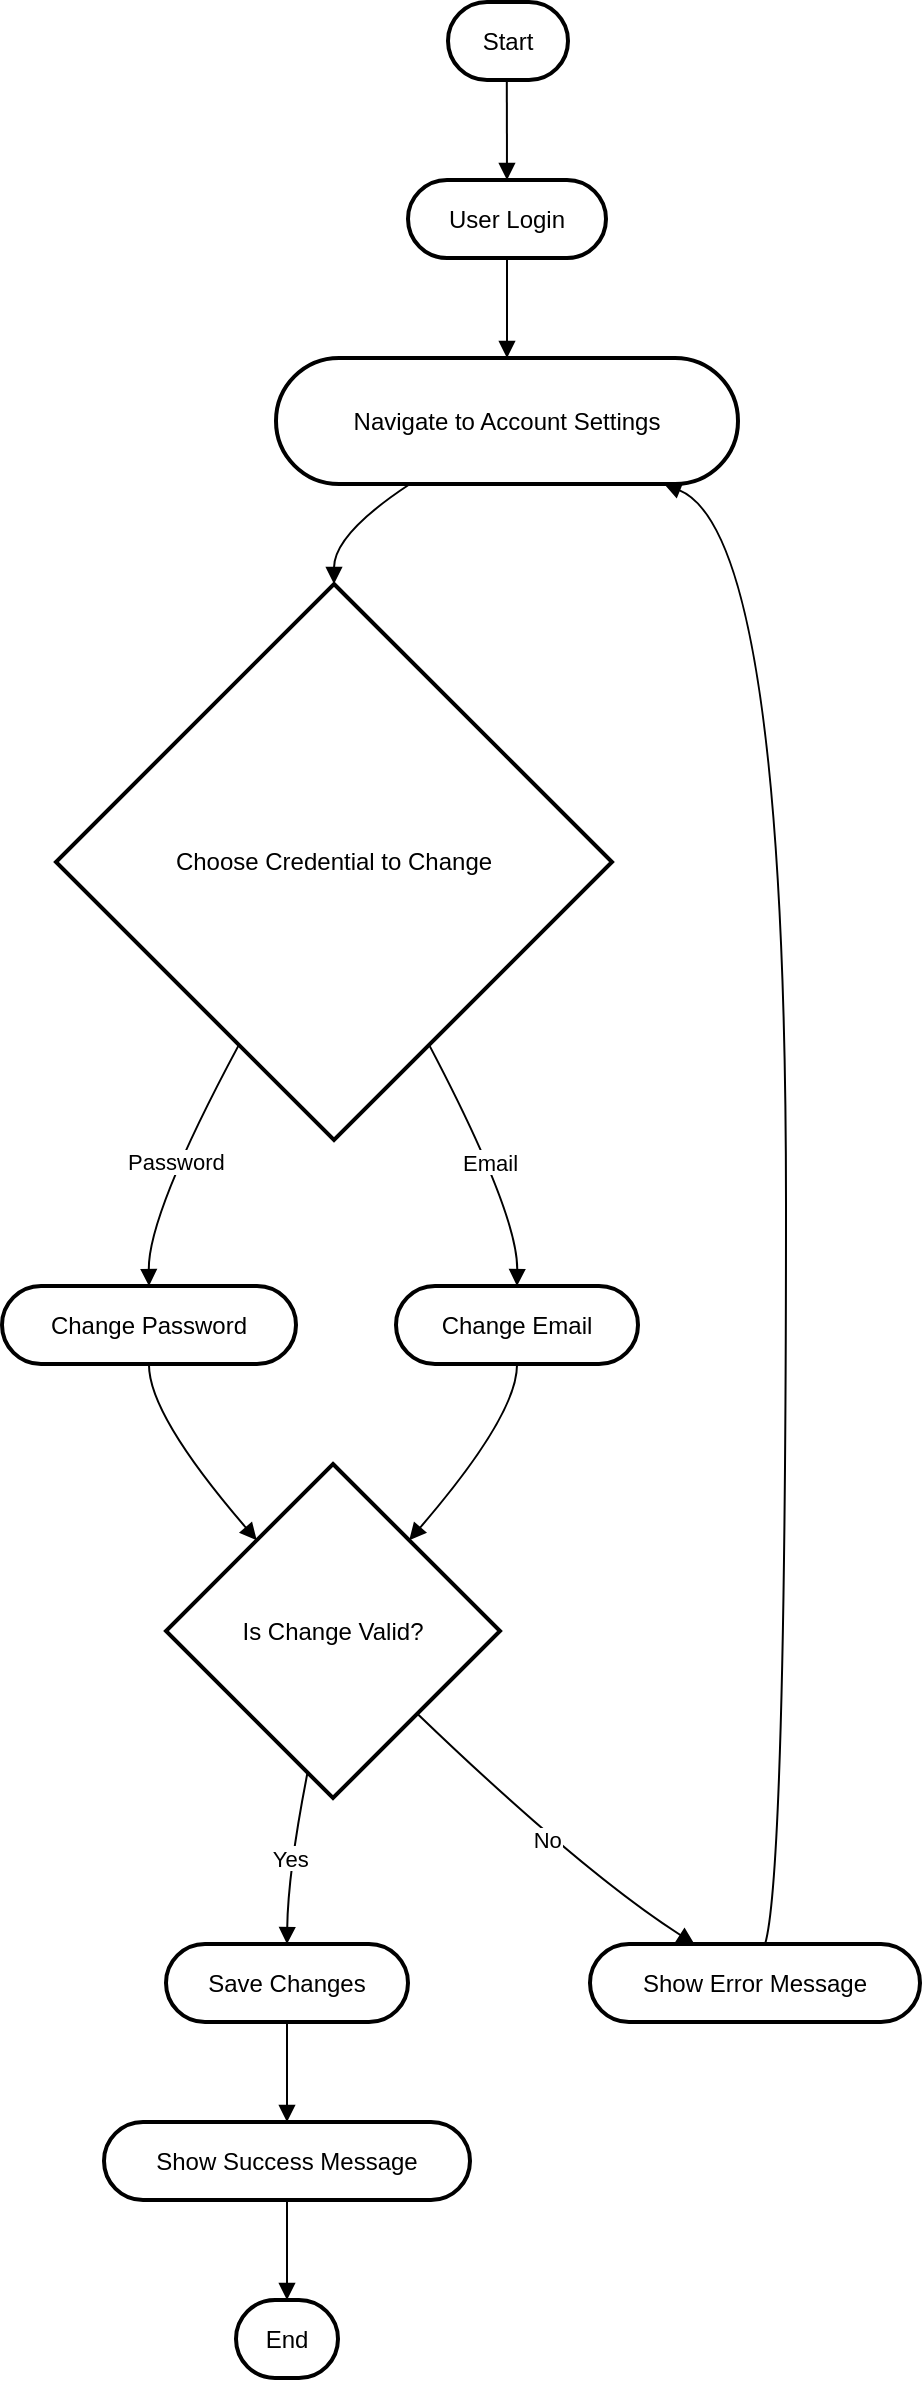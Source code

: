 <mxfile version="26.2.14">
  <diagram name="Page-1" id="2YBvvXClWsGukQMizWep">
    <mxGraphModel dx="1900" dy="1824" grid="1" gridSize="10" guides="1" tooltips="1" connect="1" arrows="1" fold="1" page="1" pageScale="1" pageWidth="850" pageHeight="1100" math="0" shadow="0">
      <root>
        <mxCell id="0" />
        <mxCell id="1" parent="0" />
        <mxCell id="LOu0HRZuuO6sS7HMz4oF-1" value="Start" style="rounded=1;whiteSpace=wrap;arcSize=50;strokeWidth=2;" vertex="1" parent="1">
          <mxGeometry x="393" y="-1090" width="60" height="39" as="geometry" />
        </mxCell>
        <mxCell id="LOu0HRZuuO6sS7HMz4oF-2" value="User Login" style="rounded=1;whiteSpace=wrap;arcSize=50;strokeWidth=2;" vertex="1" parent="1">
          <mxGeometry x="373" y="-1001" width="99" height="39" as="geometry" />
        </mxCell>
        <mxCell id="LOu0HRZuuO6sS7HMz4oF-3" value="Navigate to Account Settings" style="rounded=1;whiteSpace=wrap;arcSize=50;strokeWidth=2;" vertex="1" parent="1">
          <mxGeometry x="307" y="-912" width="231" height="63" as="geometry" />
        </mxCell>
        <mxCell id="LOu0HRZuuO6sS7HMz4oF-4" value="Choose Credential to Change" style="rhombus;strokeWidth=2;whiteSpace=wrap;" vertex="1" parent="1">
          <mxGeometry x="197" y="-799" width="278" height="278" as="geometry" />
        </mxCell>
        <mxCell id="LOu0HRZuuO6sS7HMz4oF-5" value="Change Password" style="rounded=1;whiteSpace=wrap;arcSize=50;strokeWidth=2;" vertex="1" parent="1">
          <mxGeometry x="170" y="-448" width="147" height="39" as="geometry" />
        </mxCell>
        <mxCell id="LOu0HRZuuO6sS7HMz4oF-6" value="Change Email" style="rounded=1;whiteSpace=wrap;arcSize=50;strokeWidth=2;" vertex="1" parent="1">
          <mxGeometry x="367" y="-448" width="121" height="39" as="geometry" />
        </mxCell>
        <mxCell id="LOu0HRZuuO6sS7HMz4oF-7" value="Is Change Valid?" style="rhombus;strokeWidth=2;whiteSpace=wrap;" vertex="1" parent="1">
          <mxGeometry x="252" y="-359" width="167" height="167" as="geometry" />
        </mxCell>
        <mxCell id="LOu0HRZuuO6sS7HMz4oF-8" value="Save Changes" style="rounded=1;whiteSpace=wrap;arcSize=50;strokeWidth=2;" vertex="1" parent="1">
          <mxGeometry x="252" y="-119" width="121" height="39" as="geometry" />
        </mxCell>
        <mxCell id="LOu0HRZuuO6sS7HMz4oF-9" value="Show Success Message" style="rounded=1;whiteSpace=wrap;arcSize=50;strokeWidth=2;" vertex="1" parent="1">
          <mxGeometry x="221" y="-30" width="183" height="39" as="geometry" />
        </mxCell>
        <mxCell id="LOu0HRZuuO6sS7HMz4oF-10" value="Show Error Message" style="rounded=1;whiteSpace=wrap;arcSize=50;strokeWidth=2;" vertex="1" parent="1">
          <mxGeometry x="464" y="-119" width="165" height="39" as="geometry" />
        </mxCell>
        <mxCell id="LOu0HRZuuO6sS7HMz4oF-11" value="End" style="rounded=1;whiteSpace=wrap;arcSize=50;strokeWidth=2;" vertex="1" parent="1">
          <mxGeometry x="287" y="59" width="51" height="39" as="geometry" />
        </mxCell>
        <mxCell id="LOu0HRZuuO6sS7HMz4oF-12" value="" style="curved=1;startArrow=none;endArrow=block;exitX=0.49;exitY=1;entryX=0.5;entryY=0;rounded=0;" edge="1" parent="1" source="LOu0HRZuuO6sS7HMz4oF-1" target="LOu0HRZuuO6sS7HMz4oF-2">
          <mxGeometry relative="1" as="geometry">
            <Array as="points" />
          </mxGeometry>
        </mxCell>
        <mxCell id="LOu0HRZuuO6sS7HMz4oF-13" value="" style="curved=1;startArrow=none;endArrow=block;exitX=0.5;exitY=1;entryX=0.5;entryY=0;rounded=0;" edge="1" parent="1" source="LOu0HRZuuO6sS7HMz4oF-2" target="LOu0HRZuuO6sS7HMz4oF-3">
          <mxGeometry relative="1" as="geometry">
            <Array as="points" />
          </mxGeometry>
        </mxCell>
        <mxCell id="LOu0HRZuuO6sS7HMz4oF-14" value="" style="curved=1;startArrow=none;endArrow=block;exitX=0.29;exitY=1;entryX=0.5;entryY=0;rounded=0;" edge="1" parent="1" source="LOu0HRZuuO6sS7HMz4oF-3" target="LOu0HRZuuO6sS7HMz4oF-4">
          <mxGeometry relative="1" as="geometry">
            <Array as="points">
              <mxPoint x="336" y="-824" />
            </Array>
          </mxGeometry>
        </mxCell>
        <mxCell id="LOu0HRZuuO6sS7HMz4oF-15" value="Password" style="curved=1;startArrow=none;endArrow=block;exitX=0.24;exitY=1;entryX=0.5;entryY=0;rounded=0;" edge="1" parent="1" source="LOu0HRZuuO6sS7HMz4oF-4" target="LOu0HRZuuO6sS7HMz4oF-5">
          <mxGeometry relative="1" as="geometry">
            <Array as="points">
              <mxPoint x="243" y="-484" />
            </Array>
          </mxGeometry>
        </mxCell>
        <mxCell id="LOu0HRZuuO6sS7HMz4oF-16" value="Email" style="curved=1;startArrow=none;endArrow=block;exitX=0.76;exitY=1;entryX=0.5;entryY=0;rounded=0;" edge="1" parent="1" source="LOu0HRZuuO6sS7HMz4oF-4" target="LOu0HRZuuO6sS7HMz4oF-6">
          <mxGeometry relative="1" as="geometry">
            <Array as="points">
              <mxPoint x="428" y="-484" />
            </Array>
          </mxGeometry>
        </mxCell>
        <mxCell id="LOu0HRZuuO6sS7HMz4oF-17" value="" style="curved=1;startArrow=none;endArrow=block;exitX=0.5;exitY=1;entryX=0.08;entryY=0;rounded=0;" edge="1" parent="1" source="LOu0HRZuuO6sS7HMz4oF-5" target="LOu0HRZuuO6sS7HMz4oF-7">
          <mxGeometry relative="1" as="geometry">
            <Array as="points">
              <mxPoint x="243" y="-384" />
            </Array>
          </mxGeometry>
        </mxCell>
        <mxCell id="LOu0HRZuuO6sS7HMz4oF-18" value="" style="curved=1;startArrow=none;endArrow=block;exitX=0.5;exitY=1;entryX=0.92;entryY=0;rounded=0;" edge="1" parent="1" source="LOu0HRZuuO6sS7HMz4oF-6" target="LOu0HRZuuO6sS7HMz4oF-7">
          <mxGeometry relative="1" as="geometry">
            <Array as="points">
              <mxPoint x="428" y="-384" />
            </Array>
          </mxGeometry>
        </mxCell>
        <mxCell id="LOu0HRZuuO6sS7HMz4oF-19" value="Yes" style="curved=1;startArrow=none;endArrow=block;exitX=0.41;exitY=1;entryX=0.5;entryY=0.01;rounded=0;" edge="1" parent="1" source="LOu0HRZuuO6sS7HMz4oF-7" target="LOu0HRZuuO6sS7HMz4oF-8">
          <mxGeometry relative="1" as="geometry">
            <Array as="points">
              <mxPoint x="313" y="-155" />
            </Array>
          </mxGeometry>
        </mxCell>
        <mxCell id="LOu0HRZuuO6sS7HMz4oF-20" value="No" style="curved=1;startArrow=none;endArrow=block;exitX=1;exitY=0.99;entryX=0.32;entryY=0.01;rounded=0;" edge="1" parent="1" source="LOu0HRZuuO6sS7HMz4oF-7" target="LOu0HRZuuO6sS7HMz4oF-10">
          <mxGeometry relative="1" as="geometry">
            <Array as="points">
              <mxPoint x="460" y="-155" />
            </Array>
          </mxGeometry>
        </mxCell>
        <mxCell id="LOu0HRZuuO6sS7HMz4oF-21" value="" style="curved=1;startArrow=none;endArrow=block;exitX=0.5;exitY=1.01;entryX=0.5;entryY=0.01;rounded=0;" edge="1" parent="1" source="LOu0HRZuuO6sS7HMz4oF-8" target="LOu0HRZuuO6sS7HMz4oF-9">
          <mxGeometry relative="1" as="geometry">
            <Array as="points" />
          </mxGeometry>
        </mxCell>
        <mxCell id="LOu0HRZuuO6sS7HMz4oF-22" value="" style="curved=1;startArrow=none;endArrow=block;exitX=0.5;exitY=1.01;entryX=0.5;entryY=0.01;rounded=0;" edge="1" parent="1" source="LOu0HRZuuO6sS7HMz4oF-9" target="LOu0HRZuuO6sS7HMz4oF-11">
          <mxGeometry relative="1" as="geometry">
            <Array as="points" />
          </mxGeometry>
        </mxCell>
        <mxCell id="LOu0HRZuuO6sS7HMz4oF-23" value="" style="curved=1;startArrow=none;endArrow=block;exitX=0.53;exitY=0.01;entryX=0.84;entryY=1;rounded=0;" edge="1" parent="1" source="LOu0HRZuuO6sS7HMz4oF-10" target="LOu0HRZuuO6sS7HMz4oF-3">
          <mxGeometry relative="1" as="geometry">
            <Array as="points">
              <mxPoint x="562" y="-155" />
              <mxPoint x="562" y="-824" />
            </Array>
          </mxGeometry>
        </mxCell>
      </root>
    </mxGraphModel>
  </diagram>
</mxfile>
